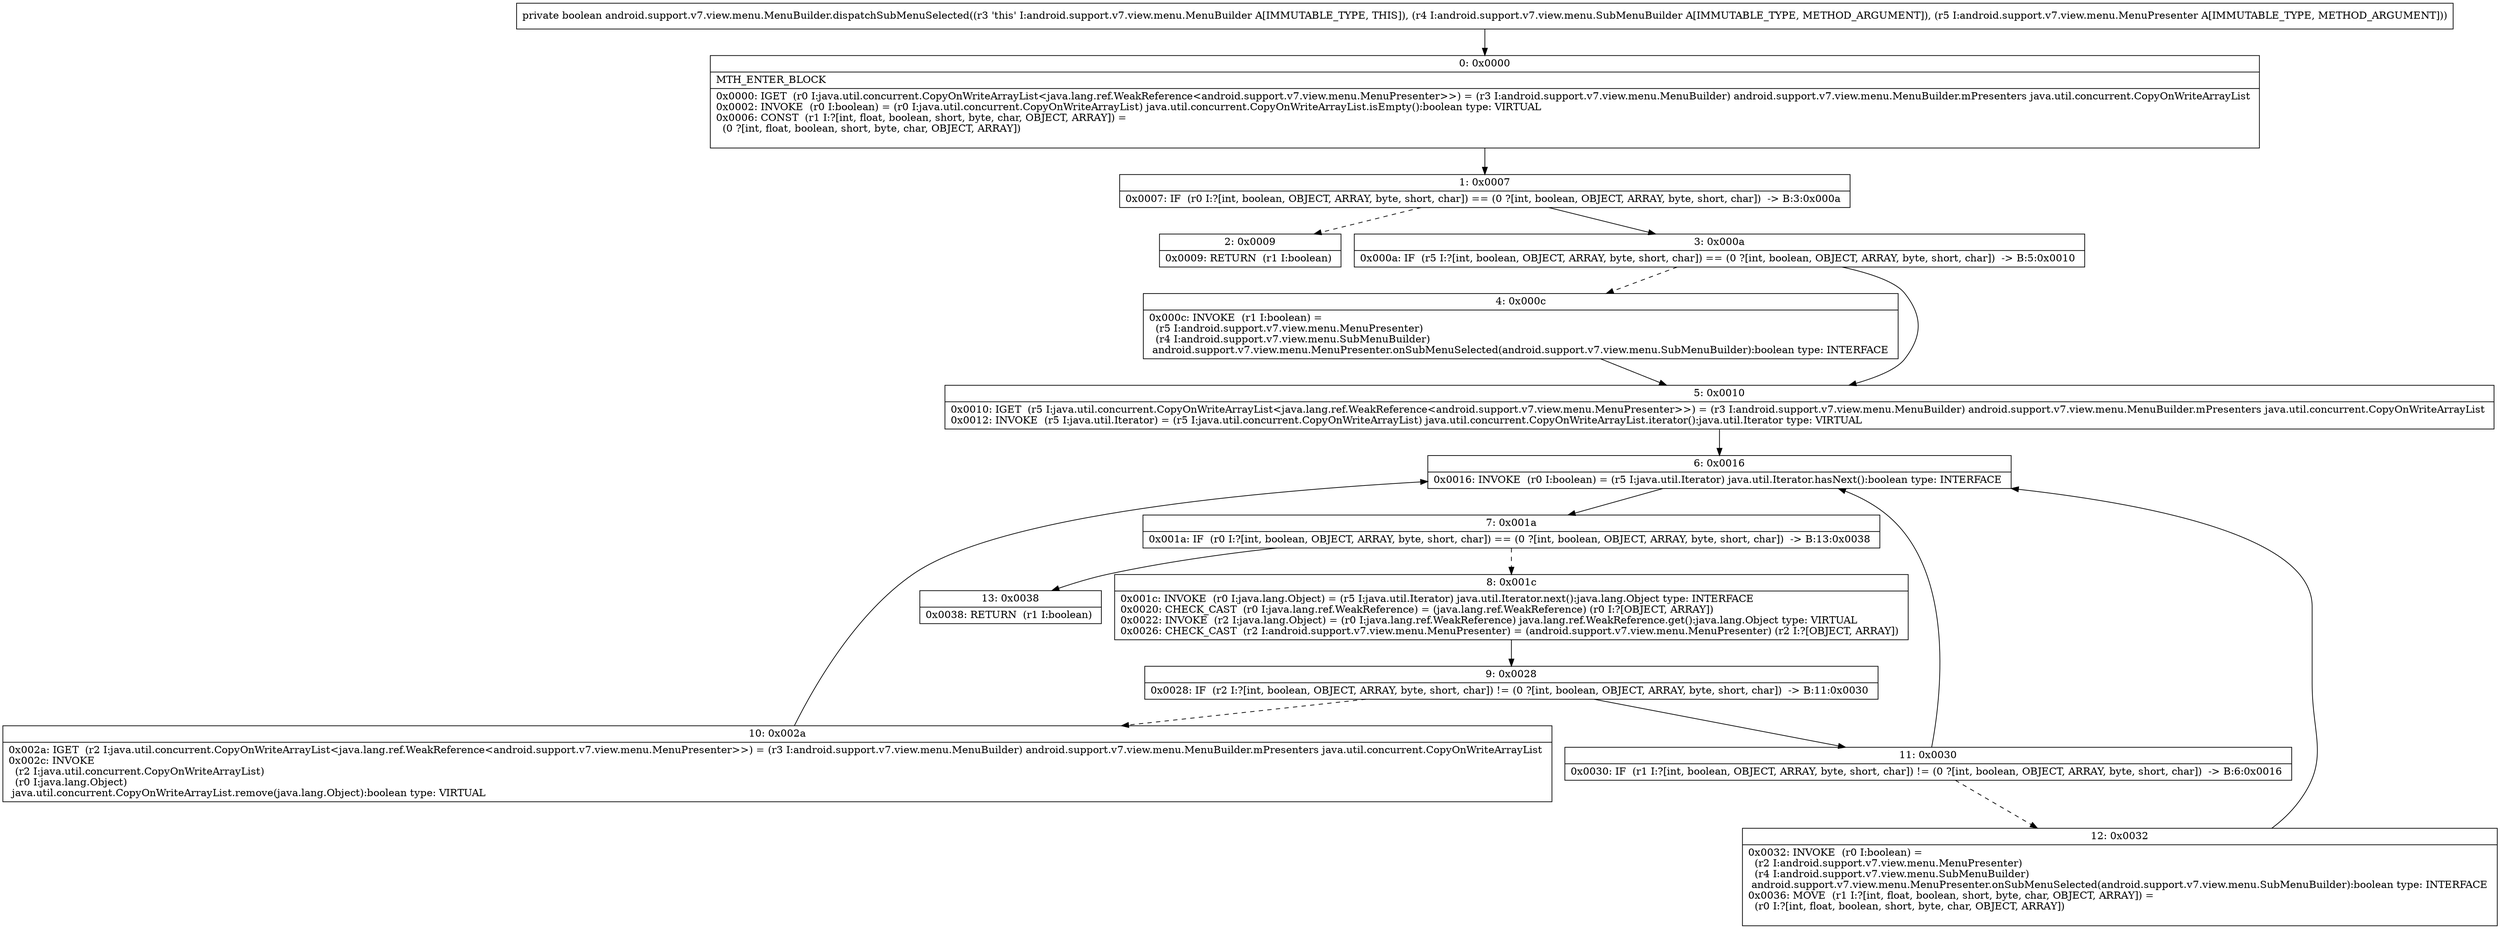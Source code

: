 digraph "CFG forandroid.support.v7.view.menu.MenuBuilder.dispatchSubMenuSelected(Landroid\/support\/v7\/view\/menu\/SubMenuBuilder;Landroid\/support\/v7\/view\/menu\/MenuPresenter;)Z" {
Node_0 [shape=record,label="{0\:\ 0x0000|MTH_ENTER_BLOCK\l|0x0000: IGET  (r0 I:java.util.concurrent.CopyOnWriteArrayList\<java.lang.ref.WeakReference\<android.support.v7.view.menu.MenuPresenter\>\>) = (r3 I:android.support.v7.view.menu.MenuBuilder) android.support.v7.view.menu.MenuBuilder.mPresenters java.util.concurrent.CopyOnWriteArrayList \l0x0002: INVOKE  (r0 I:boolean) = (r0 I:java.util.concurrent.CopyOnWriteArrayList) java.util.concurrent.CopyOnWriteArrayList.isEmpty():boolean type: VIRTUAL \l0x0006: CONST  (r1 I:?[int, float, boolean, short, byte, char, OBJECT, ARRAY]) = \l  (0 ?[int, float, boolean, short, byte, char, OBJECT, ARRAY])\l \l}"];
Node_1 [shape=record,label="{1\:\ 0x0007|0x0007: IF  (r0 I:?[int, boolean, OBJECT, ARRAY, byte, short, char]) == (0 ?[int, boolean, OBJECT, ARRAY, byte, short, char])  \-\> B:3:0x000a \l}"];
Node_2 [shape=record,label="{2\:\ 0x0009|0x0009: RETURN  (r1 I:boolean) \l}"];
Node_3 [shape=record,label="{3\:\ 0x000a|0x000a: IF  (r5 I:?[int, boolean, OBJECT, ARRAY, byte, short, char]) == (0 ?[int, boolean, OBJECT, ARRAY, byte, short, char])  \-\> B:5:0x0010 \l}"];
Node_4 [shape=record,label="{4\:\ 0x000c|0x000c: INVOKE  (r1 I:boolean) = \l  (r5 I:android.support.v7.view.menu.MenuPresenter)\l  (r4 I:android.support.v7.view.menu.SubMenuBuilder)\l android.support.v7.view.menu.MenuPresenter.onSubMenuSelected(android.support.v7.view.menu.SubMenuBuilder):boolean type: INTERFACE \l}"];
Node_5 [shape=record,label="{5\:\ 0x0010|0x0010: IGET  (r5 I:java.util.concurrent.CopyOnWriteArrayList\<java.lang.ref.WeakReference\<android.support.v7.view.menu.MenuPresenter\>\>) = (r3 I:android.support.v7.view.menu.MenuBuilder) android.support.v7.view.menu.MenuBuilder.mPresenters java.util.concurrent.CopyOnWriteArrayList \l0x0012: INVOKE  (r5 I:java.util.Iterator) = (r5 I:java.util.concurrent.CopyOnWriteArrayList) java.util.concurrent.CopyOnWriteArrayList.iterator():java.util.Iterator type: VIRTUAL \l}"];
Node_6 [shape=record,label="{6\:\ 0x0016|0x0016: INVOKE  (r0 I:boolean) = (r5 I:java.util.Iterator) java.util.Iterator.hasNext():boolean type: INTERFACE \l}"];
Node_7 [shape=record,label="{7\:\ 0x001a|0x001a: IF  (r0 I:?[int, boolean, OBJECT, ARRAY, byte, short, char]) == (0 ?[int, boolean, OBJECT, ARRAY, byte, short, char])  \-\> B:13:0x0038 \l}"];
Node_8 [shape=record,label="{8\:\ 0x001c|0x001c: INVOKE  (r0 I:java.lang.Object) = (r5 I:java.util.Iterator) java.util.Iterator.next():java.lang.Object type: INTERFACE \l0x0020: CHECK_CAST  (r0 I:java.lang.ref.WeakReference) = (java.lang.ref.WeakReference) (r0 I:?[OBJECT, ARRAY]) \l0x0022: INVOKE  (r2 I:java.lang.Object) = (r0 I:java.lang.ref.WeakReference) java.lang.ref.WeakReference.get():java.lang.Object type: VIRTUAL \l0x0026: CHECK_CAST  (r2 I:android.support.v7.view.menu.MenuPresenter) = (android.support.v7.view.menu.MenuPresenter) (r2 I:?[OBJECT, ARRAY]) \l}"];
Node_9 [shape=record,label="{9\:\ 0x0028|0x0028: IF  (r2 I:?[int, boolean, OBJECT, ARRAY, byte, short, char]) != (0 ?[int, boolean, OBJECT, ARRAY, byte, short, char])  \-\> B:11:0x0030 \l}"];
Node_10 [shape=record,label="{10\:\ 0x002a|0x002a: IGET  (r2 I:java.util.concurrent.CopyOnWriteArrayList\<java.lang.ref.WeakReference\<android.support.v7.view.menu.MenuPresenter\>\>) = (r3 I:android.support.v7.view.menu.MenuBuilder) android.support.v7.view.menu.MenuBuilder.mPresenters java.util.concurrent.CopyOnWriteArrayList \l0x002c: INVOKE  \l  (r2 I:java.util.concurrent.CopyOnWriteArrayList)\l  (r0 I:java.lang.Object)\l java.util.concurrent.CopyOnWriteArrayList.remove(java.lang.Object):boolean type: VIRTUAL \l}"];
Node_11 [shape=record,label="{11\:\ 0x0030|0x0030: IF  (r1 I:?[int, boolean, OBJECT, ARRAY, byte, short, char]) != (0 ?[int, boolean, OBJECT, ARRAY, byte, short, char])  \-\> B:6:0x0016 \l}"];
Node_12 [shape=record,label="{12\:\ 0x0032|0x0032: INVOKE  (r0 I:boolean) = \l  (r2 I:android.support.v7.view.menu.MenuPresenter)\l  (r4 I:android.support.v7.view.menu.SubMenuBuilder)\l android.support.v7.view.menu.MenuPresenter.onSubMenuSelected(android.support.v7.view.menu.SubMenuBuilder):boolean type: INTERFACE \l0x0036: MOVE  (r1 I:?[int, float, boolean, short, byte, char, OBJECT, ARRAY]) = \l  (r0 I:?[int, float, boolean, short, byte, char, OBJECT, ARRAY])\l \l}"];
Node_13 [shape=record,label="{13\:\ 0x0038|0x0038: RETURN  (r1 I:boolean) \l}"];
MethodNode[shape=record,label="{private boolean android.support.v7.view.menu.MenuBuilder.dispatchSubMenuSelected((r3 'this' I:android.support.v7.view.menu.MenuBuilder A[IMMUTABLE_TYPE, THIS]), (r4 I:android.support.v7.view.menu.SubMenuBuilder A[IMMUTABLE_TYPE, METHOD_ARGUMENT]), (r5 I:android.support.v7.view.menu.MenuPresenter A[IMMUTABLE_TYPE, METHOD_ARGUMENT])) }"];
MethodNode -> Node_0;
Node_0 -> Node_1;
Node_1 -> Node_2[style=dashed];
Node_1 -> Node_3;
Node_3 -> Node_4[style=dashed];
Node_3 -> Node_5;
Node_4 -> Node_5;
Node_5 -> Node_6;
Node_6 -> Node_7;
Node_7 -> Node_8[style=dashed];
Node_7 -> Node_13;
Node_8 -> Node_9;
Node_9 -> Node_10[style=dashed];
Node_9 -> Node_11;
Node_10 -> Node_6;
Node_11 -> Node_6;
Node_11 -> Node_12[style=dashed];
Node_12 -> Node_6;
}

